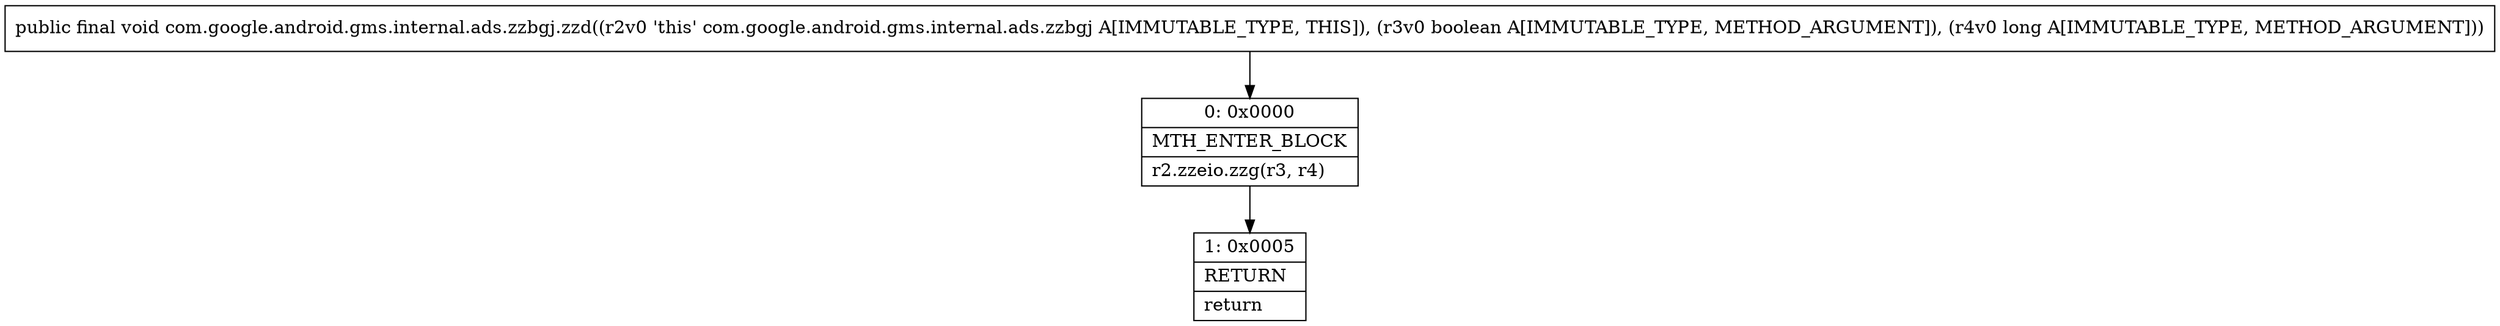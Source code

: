 digraph "CFG forcom.google.android.gms.internal.ads.zzbgj.zzd(ZJ)V" {
Node_0 [shape=record,label="{0\:\ 0x0000|MTH_ENTER_BLOCK\l|r2.zzeio.zzg(r3, r4)\l}"];
Node_1 [shape=record,label="{1\:\ 0x0005|RETURN\l|return\l}"];
MethodNode[shape=record,label="{public final void com.google.android.gms.internal.ads.zzbgj.zzd((r2v0 'this' com.google.android.gms.internal.ads.zzbgj A[IMMUTABLE_TYPE, THIS]), (r3v0 boolean A[IMMUTABLE_TYPE, METHOD_ARGUMENT]), (r4v0 long A[IMMUTABLE_TYPE, METHOD_ARGUMENT])) }"];
MethodNode -> Node_0;
Node_0 -> Node_1;
}

